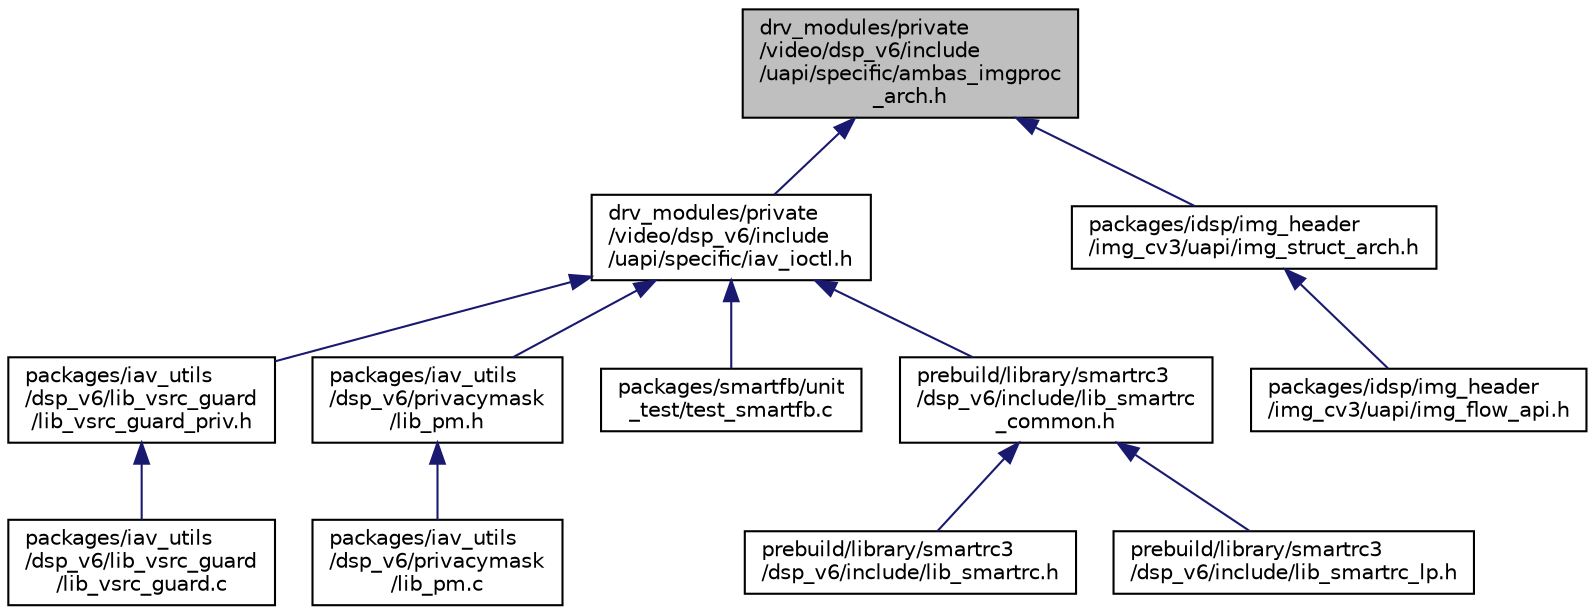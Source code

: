 digraph "drv_modules/private/video/dsp_v6/include/uapi/specific/ambas_imgproc_arch.h"
{
 // INTERACTIVE_SVG=YES
 // LATEX_PDF_SIZE
  bgcolor="transparent";
  edge [fontname="Helvetica",fontsize="10",labelfontname="Helvetica",labelfontsize="10"];
  node [fontname="Helvetica",fontsize="10",shape=record];
  Node1 [label="drv_modules/private\l/video/dsp_v6/include\l/uapi/specific/ambas_imgproc\l_arch.h",height=0.2,width=0.4,color="black", fillcolor="grey75", style="filled", fontcolor="black",tooltip=" "];
  Node1 -> Node2 [dir="back",color="midnightblue",fontsize="10",style="solid",fontname="Helvetica"];
  Node2 [label="drv_modules/private\l/video/dsp_v6/include\l/uapi/specific/iav_ioctl.h",height=0.2,width=0.4,color="black",URL="$de/d89/iav__ioctl_8h.html",tooltip="This file defines IAV driver ioctl api."];
  Node2 -> Node3 [dir="back",color="midnightblue",fontsize="10",style="solid",fontname="Helvetica"];
  Node3 [label="packages/iav_utils\l/dsp_v6/lib_vsrc_guard\l/lib_vsrc_guard_priv.h",height=0.2,width=0.4,color="black",URL="$d4/de3/lib__vsrc__guard__priv_8h.html",tooltip=" "];
  Node3 -> Node4 [dir="back",color="midnightblue",fontsize="10",style="solid",fontname="Helvetica"];
  Node4 [label="packages/iav_utils\l/dsp_v6/lib_vsrc_guard\l/lib_vsrc_guard.c",height=0.2,width=0.4,color="black",URL="$d0/d1e/lib__vsrc__guard_8c.html",tooltip=" "];
  Node2 -> Node5 [dir="back",color="midnightblue",fontsize="10",style="solid",fontname="Helvetica"];
  Node5 [label="packages/iav_utils\l/dsp_v6/privacymask\l/lib_pm.h",height=0.2,width=0.4,color="black",URL="$d0/d16/lib__pm_8h.html",tooltip=" "];
  Node5 -> Node6 [dir="back",color="midnightblue",fontsize="10",style="solid",fontname="Helvetica"];
  Node6 [label="packages/iav_utils\l/dsp_v6/privacymask\l/lib_pm.c",height=0.2,width=0.4,color="black",URL="$db/dab/lib__pm_8c.html",tooltip=" "];
  Node2 -> Node7 [dir="back",color="midnightblue",fontsize="10",style="solid",fontname="Helvetica"];
  Node7 [label="packages/smartfb/unit\l_test/test_smartfb.c",height=0.2,width=0.4,color="black",URL="$dc/d60/test__smartfb_8c.html",tooltip=" "];
  Node2 -> Node8 [dir="back",color="midnightblue",fontsize="10",style="solid",fontname="Helvetica"];
  Node8 [label="prebuild/library/smartrc3\l/dsp_v6/include/lib_smartrc\l_common.h",height=0.2,width=0.4,color="black",URL="$de/d2b/lib__smartrc__common_8h.html",tooltip=" "];
  Node8 -> Node9 [dir="back",color="midnightblue",fontsize="10",style="solid",fontname="Helvetica"];
  Node9 [label="prebuild/library/smartrc3\l/dsp_v6/include/lib_smartrc.h",height=0.2,width=0.4,color="black",URL="$d3/d35/lib__smartrc_8h.html",tooltip=" "];
  Node8 -> Node10 [dir="back",color="midnightblue",fontsize="10",style="solid",fontname="Helvetica"];
  Node10 [label="prebuild/library/smartrc3\l/dsp_v6/include/lib_smartrc_lp.h",height=0.2,width=0.4,color="black",URL="$d0/d3a/lib__smartrc__lp_8h.html",tooltip=" "];
  Node1 -> Node11 [dir="back",color="midnightblue",fontsize="10",style="solid",fontname="Helvetica"];
  Node11 [label="packages/idsp/img_header\l/img_cv3/uapi/img_struct_arch.h",height=0.2,width=0.4,color="black",URL="$d2/d1b/img__struct__arch_8h.html",tooltip=" "];
  Node11 -> Node12 [dir="back",color="midnightblue",fontsize="10",style="solid",fontname="Helvetica"];
  Node12 [label="packages/idsp/img_header\l/img_cv3/uapi/img_flow_api.h",height=0.2,width=0.4,color="black",URL="$d3/d95/img__flow__api_8h.html",tooltip="This file defines basic Image Flow Library APIs."];
}
